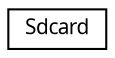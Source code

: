 digraph G
{
  edge [fontname="FreeSans.ttf",fontsize="10",labelfontname="FreeSans.ttf",labelfontsize="10"];
  node [fontname="FreeSans.ttf",fontsize="10",shape=record];
  rankdir=LR;
  Node1 [label="Sdcard",height=0.2,width=0.4,color="black", fillcolor="white", style="filled",URL="$classSdcard.html",tooltip="Clase que gestiona la ranura para tarjetas SD de la consola Wii."];
}
